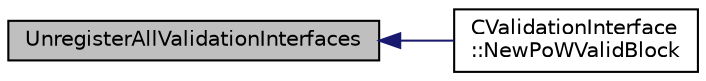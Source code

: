 digraph "UnregisterAllValidationInterfaces"
{
  edge [fontname="Helvetica",fontsize="10",labelfontname="Helvetica",labelfontsize="10"];
  node [fontname="Helvetica",fontsize="10",shape=record];
  rankdir="LR";
  Node6 [label="UnregisterAllValidationInterfaces",height=0.2,width=0.4,color="black", fillcolor="grey75", style="filled", fontcolor="black"];
  Node6 -> Node7 [dir="back",color="midnightblue",fontsize="10",style="solid",fontname="Helvetica"];
  Node7 [label="CValidationInterface\l::NewPoWValidBlock",height=0.2,width=0.4,color="black", fillcolor="white", style="filled",URL="$d6/dbb/class_c_validation_interface.html#a07bcbde7de90f5cfbc76f185465d4281"];
}
